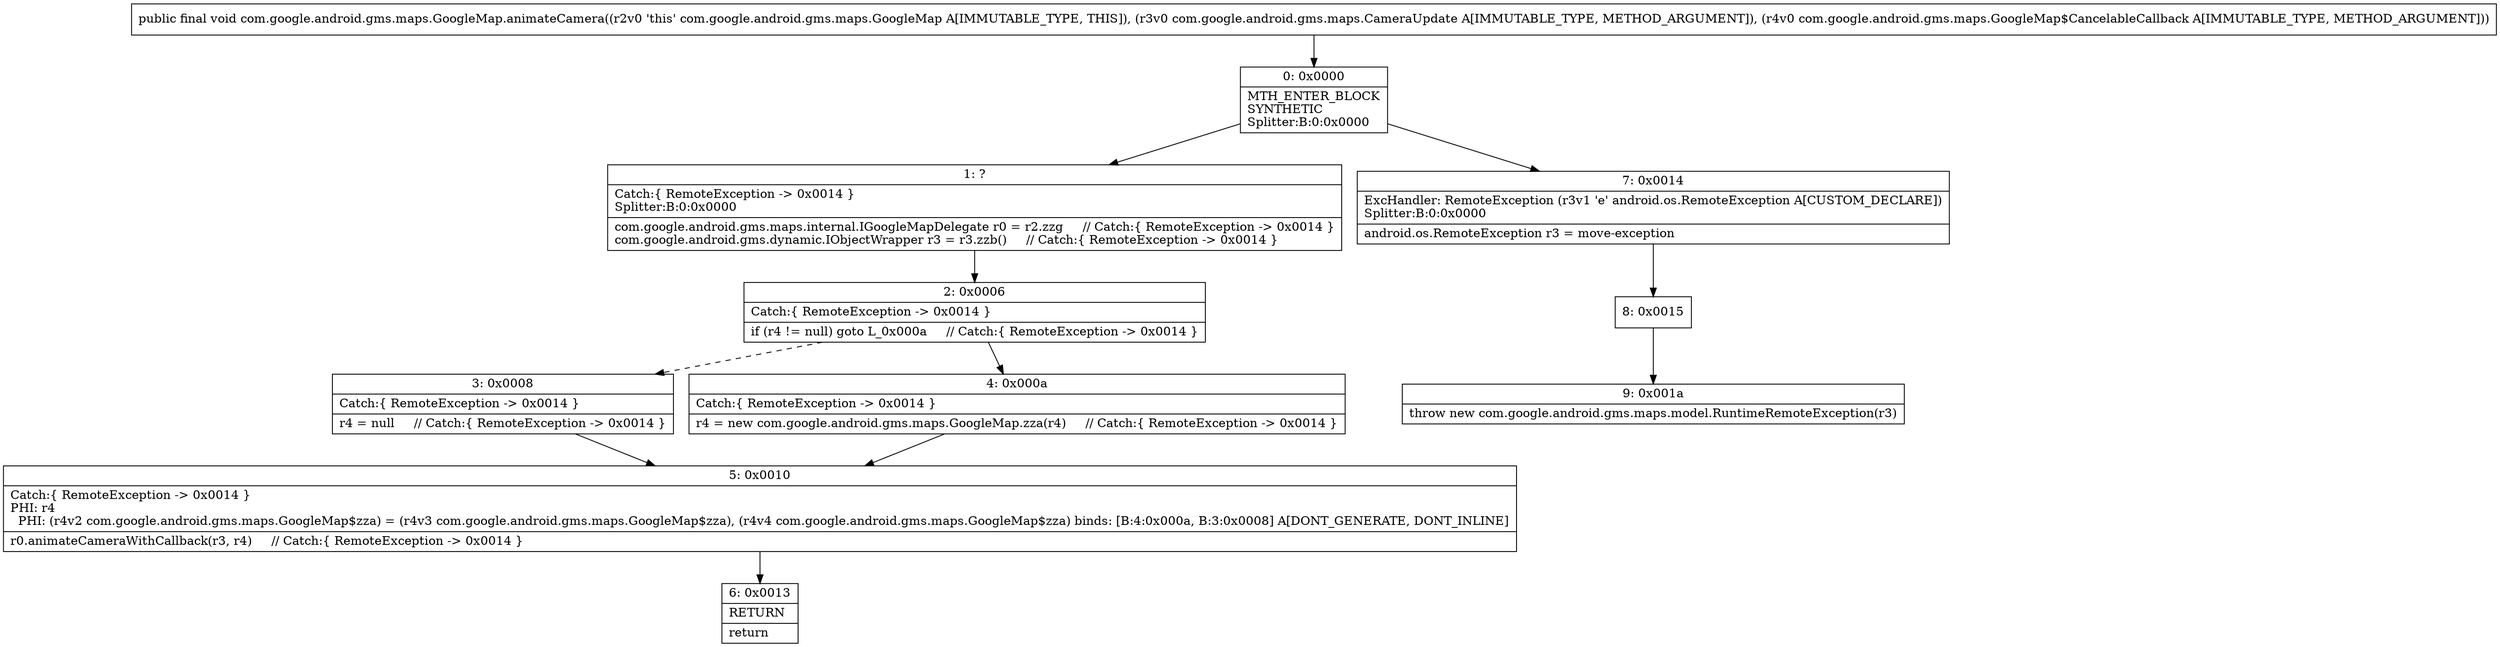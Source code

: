 digraph "CFG forcom.google.android.gms.maps.GoogleMap.animateCamera(Lcom\/google\/android\/gms\/maps\/CameraUpdate;Lcom\/google\/android\/gms\/maps\/GoogleMap$CancelableCallback;)V" {
Node_0 [shape=record,label="{0\:\ 0x0000|MTH_ENTER_BLOCK\lSYNTHETIC\lSplitter:B:0:0x0000\l}"];
Node_1 [shape=record,label="{1\:\ ?|Catch:\{ RemoteException \-\> 0x0014 \}\lSplitter:B:0:0x0000\l|com.google.android.gms.maps.internal.IGoogleMapDelegate r0 = r2.zzg     \/\/ Catch:\{ RemoteException \-\> 0x0014 \}\lcom.google.android.gms.dynamic.IObjectWrapper r3 = r3.zzb()     \/\/ Catch:\{ RemoteException \-\> 0x0014 \}\l}"];
Node_2 [shape=record,label="{2\:\ 0x0006|Catch:\{ RemoteException \-\> 0x0014 \}\l|if (r4 != null) goto L_0x000a     \/\/ Catch:\{ RemoteException \-\> 0x0014 \}\l}"];
Node_3 [shape=record,label="{3\:\ 0x0008|Catch:\{ RemoteException \-\> 0x0014 \}\l|r4 = null     \/\/ Catch:\{ RemoteException \-\> 0x0014 \}\l}"];
Node_4 [shape=record,label="{4\:\ 0x000a|Catch:\{ RemoteException \-\> 0x0014 \}\l|r4 = new com.google.android.gms.maps.GoogleMap.zza(r4)     \/\/ Catch:\{ RemoteException \-\> 0x0014 \}\l}"];
Node_5 [shape=record,label="{5\:\ 0x0010|Catch:\{ RemoteException \-\> 0x0014 \}\lPHI: r4 \l  PHI: (r4v2 com.google.android.gms.maps.GoogleMap$zza) = (r4v3 com.google.android.gms.maps.GoogleMap$zza), (r4v4 com.google.android.gms.maps.GoogleMap$zza) binds: [B:4:0x000a, B:3:0x0008] A[DONT_GENERATE, DONT_INLINE]\l|r0.animateCameraWithCallback(r3, r4)     \/\/ Catch:\{ RemoteException \-\> 0x0014 \}\l}"];
Node_6 [shape=record,label="{6\:\ 0x0013|RETURN\l|return\l}"];
Node_7 [shape=record,label="{7\:\ 0x0014|ExcHandler: RemoteException (r3v1 'e' android.os.RemoteException A[CUSTOM_DECLARE])\lSplitter:B:0:0x0000\l|android.os.RemoteException r3 = move\-exception\l}"];
Node_8 [shape=record,label="{8\:\ 0x0015}"];
Node_9 [shape=record,label="{9\:\ 0x001a|throw new com.google.android.gms.maps.model.RuntimeRemoteException(r3)\l}"];
MethodNode[shape=record,label="{public final void com.google.android.gms.maps.GoogleMap.animateCamera((r2v0 'this' com.google.android.gms.maps.GoogleMap A[IMMUTABLE_TYPE, THIS]), (r3v0 com.google.android.gms.maps.CameraUpdate A[IMMUTABLE_TYPE, METHOD_ARGUMENT]), (r4v0 com.google.android.gms.maps.GoogleMap$CancelableCallback A[IMMUTABLE_TYPE, METHOD_ARGUMENT])) }"];
MethodNode -> Node_0;
Node_0 -> Node_1;
Node_0 -> Node_7;
Node_1 -> Node_2;
Node_2 -> Node_3[style=dashed];
Node_2 -> Node_4;
Node_3 -> Node_5;
Node_4 -> Node_5;
Node_5 -> Node_6;
Node_7 -> Node_8;
Node_8 -> Node_9;
}

